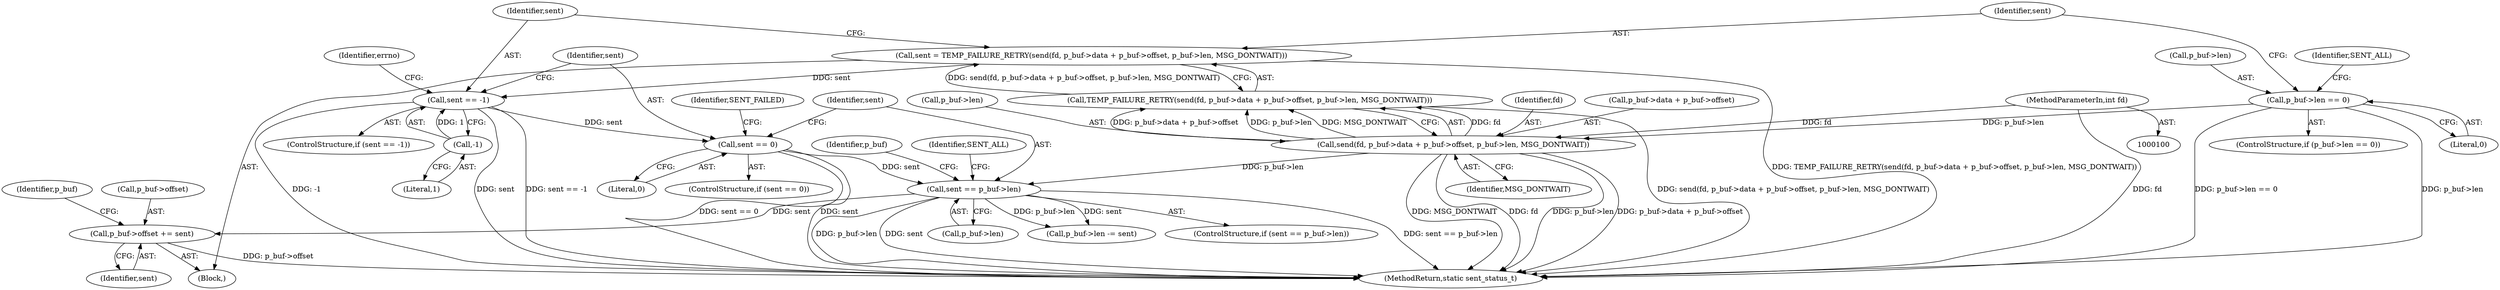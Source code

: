 digraph "0_Android_472271b153c5dc53c28beac55480a8d8434b2d5c_35@pointer" {
"1000170" [label="(Call,p_buf->offset += sent)"];
"1000163" [label="(Call,sent == p_buf->len)"];
"1000157" [label="(Call,sent == 0)"];
"1000130" [label="(Call,sent == -1)"];
"1000113" [label="(Call,sent = TEMP_FAILURE_RETRY(send(fd, p_buf->data + p_buf->offset, p_buf->len, MSG_DONTWAIT)))"];
"1000115" [label="(Call,TEMP_FAILURE_RETRY(send(fd, p_buf->data + p_buf->offset, p_buf->len, MSG_DONTWAIT)))"];
"1000116" [label="(Call,send(fd, p_buf->data + p_buf->offset, p_buf->len, MSG_DONTWAIT))"];
"1000101" [label="(MethodParameterIn,int fd)"];
"1000105" [label="(Call,p_buf->len == 0)"];
"1000132" [label="(Call,-1)"];
"1000157" [label="(Call,sent == 0)"];
"1000170" [label="(Call,p_buf->offset += sent)"];
"1000116" [label="(Call,send(fd, p_buf->data + p_buf->offset, p_buf->len, MSG_DONTWAIT))"];
"1000174" [label="(Identifier,sent)"];
"1000158" [label="(Identifier,sent)"];
"1000129" [label="(ControlStructure,if (sent == -1))"];
"1000114" [label="(Identifier,sent)"];
"1000159" [label="(Literal,0)"];
"1000138" [label="(Identifier,errno)"];
"1000125" [label="(Call,p_buf->len)"];
"1000101" [label="(MethodParameterIn,int fd)"];
"1000109" [label="(Literal,0)"];
"1000105" [label="(Call,p_buf->len == 0)"];
"1000113" [label="(Call,sent = TEMP_FAILURE_RETRY(send(fd, p_buf->data + p_buf->offset, p_buf->len, MSG_DONTWAIT)))"];
"1000169" [label="(Identifier,SENT_ALL)"];
"1000115" [label="(Call,TEMP_FAILURE_RETRY(send(fd, p_buf->data + p_buf->offset, p_buf->len, MSG_DONTWAIT)))"];
"1000117" [label="(Identifier,fd)"];
"1000133" [label="(Literal,1)"];
"1000162" [label="(ControlStructure,if (sent == p_buf->len))"];
"1000128" [label="(Identifier,MSG_DONTWAIT)"];
"1000118" [label="(Call,p_buf->data + p_buf->offset)"];
"1000111" [label="(Identifier,SENT_ALL)"];
"1000172" [label="(Identifier,p_buf)"];
"1000165" [label="(Call,p_buf->len)"];
"1000104" [label="(ControlStructure,if (p_buf->len == 0))"];
"1000164" [label="(Identifier,sent)"];
"1000171" [label="(Call,p_buf->offset)"];
"1000161" [label="(Identifier,SENT_FAILED)"];
"1000163" [label="(Call,sent == p_buf->len)"];
"1000182" [label="(MethodReturn,static sent_status_t)"];
"1000106" [label="(Call,p_buf->len)"];
"1000156" [label="(ControlStructure,if (sent == 0))"];
"1000177" [label="(Identifier,p_buf)"];
"1000132" [label="(Call,-1)"];
"1000103" [label="(Block,)"];
"1000175" [label="(Call,p_buf->len -= sent)"];
"1000130" [label="(Call,sent == -1)"];
"1000131" [label="(Identifier,sent)"];
"1000170" -> "1000103"  [label="AST: "];
"1000170" -> "1000174"  [label="CFG: "];
"1000171" -> "1000170"  [label="AST: "];
"1000174" -> "1000170"  [label="AST: "];
"1000177" -> "1000170"  [label="CFG: "];
"1000170" -> "1000182"  [label="DDG: p_buf->offset"];
"1000163" -> "1000170"  [label="DDG: sent"];
"1000163" -> "1000162"  [label="AST: "];
"1000163" -> "1000165"  [label="CFG: "];
"1000164" -> "1000163"  [label="AST: "];
"1000165" -> "1000163"  [label="AST: "];
"1000169" -> "1000163"  [label="CFG: "];
"1000172" -> "1000163"  [label="CFG: "];
"1000163" -> "1000182"  [label="DDG: sent"];
"1000163" -> "1000182"  [label="DDG: sent == p_buf->len"];
"1000163" -> "1000182"  [label="DDG: p_buf->len"];
"1000157" -> "1000163"  [label="DDG: sent"];
"1000116" -> "1000163"  [label="DDG: p_buf->len"];
"1000163" -> "1000175"  [label="DDG: sent"];
"1000163" -> "1000175"  [label="DDG: p_buf->len"];
"1000157" -> "1000156"  [label="AST: "];
"1000157" -> "1000159"  [label="CFG: "];
"1000158" -> "1000157"  [label="AST: "];
"1000159" -> "1000157"  [label="AST: "];
"1000161" -> "1000157"  [label="CFG: "];
"1000164" -> "1000157"  [label="CFG: "];
"1000157" -> "1000182"  [label="DDG: sent == 0"];
"1000157" -> "1000182"  [label="DDG: sent"];
"1000130" -> "1000157"  [label="DDG: sent"];
"1000130" -> "1000129"  [label="AST: "];
"1000130" -> "1000132"  [label="CFG: "];
"1000131" -> "1000130"  [label="AST: "];
"1000132" -> "1000130"  [label="AST: "];
"1000138" -> "1000130"  [label="CFG: "];
"1000158" -> "1000130"  [label="CFG: "];
"1000130" -> "1000182"  [label="DDG: sent == -1"];
"1000130" -> "1000182"  [label="DDG: -1"];
"1000130" -> "1000182"  [label="DDG: sent"];
"1000113" -> "1000130"  [label="DDG: sent"];
"1000132" -> "1000130"  [label="DDG: 1"];
"1000113" -> "1000103"  [label="AST: "];
"1000113" -> "1000115"  [label="CFG: "];
"1000114" -> "1000113"  [label="AST: "];
"1000115" -> "1000113"  [label="AST: "];
"1000131" -> "1000113"  [label="CFG: "];
"1000113" -> "1000182"  [label="DDG: TEMP_FAILURE_RETRY(send(fd, p_buf->data + p_buf->offset, p_buf->len, MSG_DONTWAIT))"];
"1000115" -> "1000113"  [label="DDG: send(fd, p_buf->data + p_buf->offset, p_buf->len, MSG_DONTWAIT)"];
"1000115" -> "1000116"  [label="CFG: "];
"1000116" -> "1000115"  [label="AST: "];
"1000115" -> "1000182"  [label="DDG: send(fd, p_buf->data + p_buf->offset, p_buf->len, MSG_DONTWAIT)"];
"1000116" -> "1000115"  [label="DDG: fd"];
"1000116" -> "1000115"  [label="DDG: p_buf->data + p_buf->offset"];
"1000116" -> "1000115"  [label="DDG: p_buf->len"];
"1000116" -> "1000115"  [label="DDG: MSG_DONTWAIT"];
"1000116" -> "1000128"  [label="CFG: "];
"1000117" -> "1000116"  [label="AST: "];
"1000118" -> "1000116"  [label="AST: "];
"1000125" -> "1000116"  [label="AST: "];
"1000128" -> "1000116"  [label="AST: "];
"1000116" -> "1000182"  [label="DDG: fd"];
"1000116" -> "1000182"  [label="DDG: p_buf->len"];
"1000116" -> "1000182"  [label="DDG: p_buf->data + p_buf->offset"];
"1000116" -> "1000182"  [label="DDG: MSG_DONTWAIT"];
"1000101" -> "1000116"  [label="DDG: fd"];
"1000105" -> "1000116"  [label="DDG: p_buf->len"];
"1000101" -> "1000100"  [label="AST: "];
"1000101" -> "1000182"  [label="DDG: fd"];
"1000105" -> "1000104"  [label="AST: "];
"1000105" -> "1000109"  [label="CFG: "];
"1000106" -> "1000105"  [label="AST: "];
"1000109" -> "1000105"  [label="AST: "];
"1000111" -> "1000105"  [label="CFG: "];
"1000114" -> "1000105"  [label="CFG: "];
"1000105" -> "1000182"  [label="DDG: p_buf->len == 0"];
"1000105" -> "1000182"  [label="DDG: p_buf->len"];
"1000132" -> "1000133"  [label="CFG: "];
"1000133" -> "1000132"  [label="AST: "];
}
